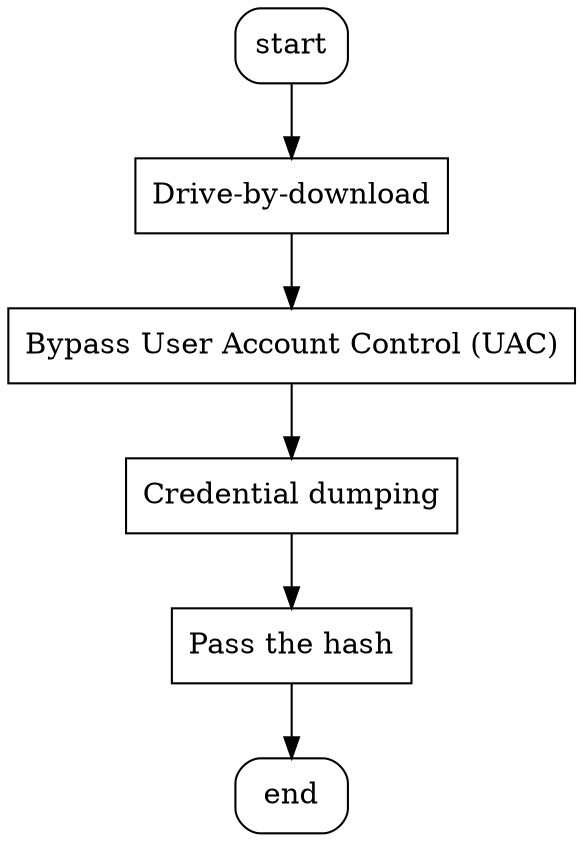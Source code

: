 digraph simple02 {
    // nodes
    1[label="start",shape=box,style=rounded];
    2[label="Drive-by-download",shape=box];
		//P1//
    3[label="Bypass User Account Control (UAC)",shape=box];
		//P2;P3
		//P1=>P2//
    4[label="Credential dumping",shape=box];
		//P4
		//P3=>P4//
    5[label="Pass the hash",shape=box];
		//P5;U1//
    6[label="end",shape=box,style=rounded];

    // edges
    1->2->3->4->5->6;
}
